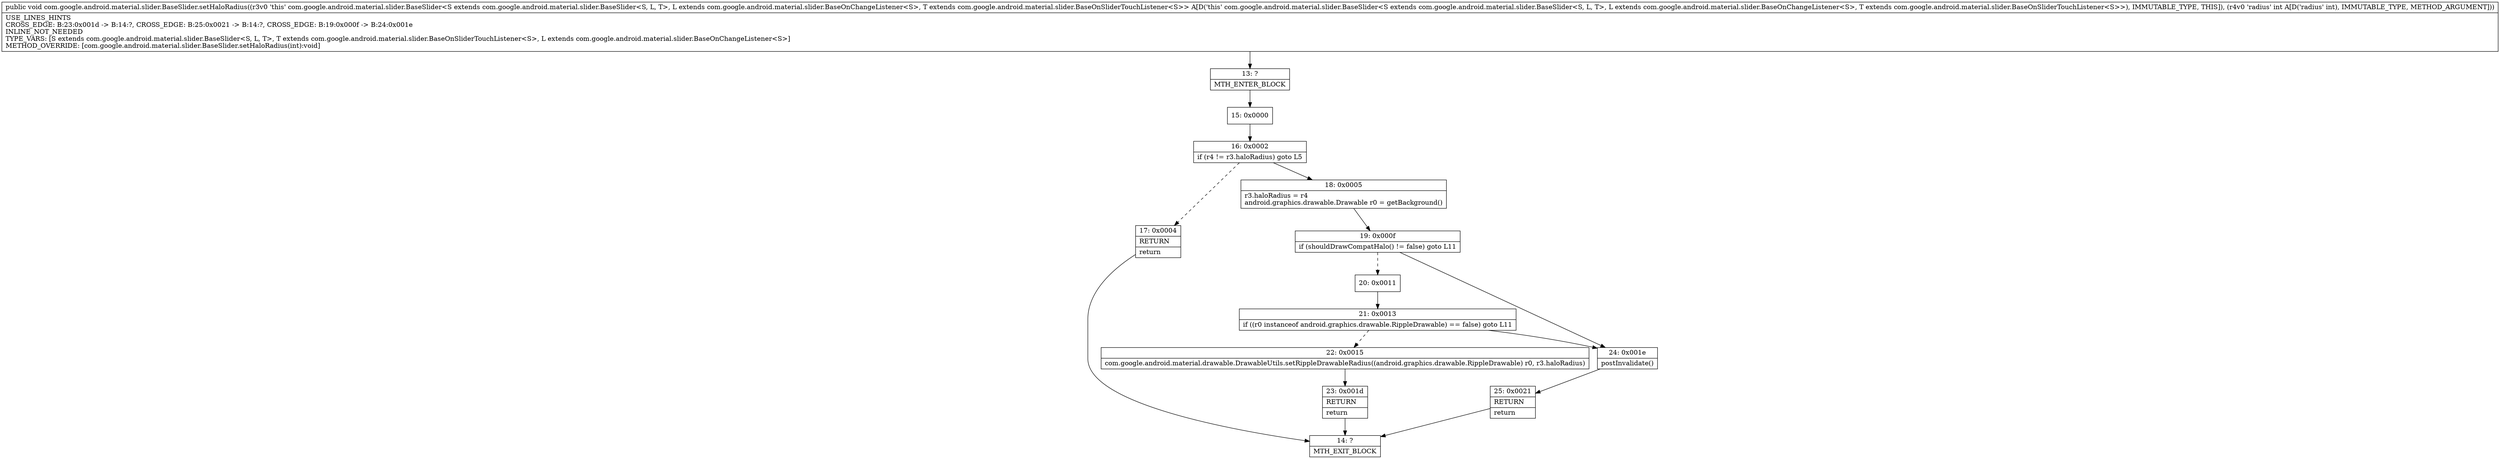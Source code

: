 digraph "CFG forcom.google.android.material.slider.BaseSlider.setHaloRadius(I)V" {
Node_13 [shape=record,label="{13\:\ ?|MTH_ENTER_BLOCK\l}"];
Node_15 [shape=record,label="{15\:\ 0x0000}"];
Node_16 [shape=record,label="{16\:\ 0x0002|if (r4 != r3.haloRadius) goto L5\l}"];
Node_17 [shape=record,label="{17\:\ 0x0004|RETURN\l|return\l}"];
Node_14 [shape=record,label="{14\:\ ?|MTH_EXIT_BLOCK\l}"];
Node_18 [shape=record,label="{18\:\ 0x0005|r3.haloRadius = r4\landroid.graphics.drawable.Drawable r0 = getBackground()\l}"];
Node_19 [shape=record,label="{19\:\ 0x000f|if (shouldDrawCompatHalo() != false) goto L11\l}"];
Node_20 [shape=record,label="{20\:\ 0x0011}"];
Node_21 [shape=record,label="{21\:\ 0x0013|if ((r0 instanceof android.graphics.drawable.RippleDrawable) == false) goto L11\l}"];
Node_22 [shape=record,label="{22\:\ 0x0015|com.google.android.material.drawable.DrawableUtils.setRippleDrawableRadius((android.graphics.drawable.RippleDrawable) r0, r3.haloRadius)\l}"];
Node_23 [shape=record,label="{23\:\ 0x001d|RETURN\l|return\l}"];
Node_24 [shape=record,label="{24\:\ 0x001e|postInvalidate()\l}"];
Node_25 [shape=record,label="{25\:\ 0x0021|RETURN\l|return\l}"];
MethodNode[shape=record,label="{public void com.google.android.material.slider.BaseSlider.setHaloRadius((r3v0 'this' com.google.android.material.slider.BaseSlider\<S extends com.google.android.material.slider.BaseSlider\<S, L, T\>, L extends com.google.android.material.slider.BaseOnChangeListener\<S\>, T extends com.google.android.material.slider.BaseOnSliderTouchListener\<S\>\> A[D('this' com.google.android.material.slider.BaseSlider\<S extends com.google.android.material.slider.BaseSlider\<S, L, T\>, L extends com.google.android.material.slider.BaseOnChangeListener\<S\>, T extends com.google.android.material.slider.BaseOnSliderTouchListener\<S\>\>), IMMUTABLE_TYPE, THIS]), (r4v0 'radius' int A[D('radius' int), IMMUTABLE_TYPE, METHOD_ARGUMENT]))  | USE_LINES_HINTS\lCROSS_EDGE: B:23:0x001d \-\> B:14:?, CROSS_EDGE: B:25:0x0021 \-\> B:14:?, CROSS_EDGE: B:19:0x000f \-\> B:24:0x001e\lINLINE_NOT_NEEDED\lTYPE_VARS: [S extends com.google.android.material.slider.BaseSlider\<S, L, T\>, T extends com.google.android.material.slider.BaseOnSliderTouchListener\<S\>, L extends com.google.android.material.slider.BaseOnChangeListener\<S\>]\lMETHOD_OVERRIDE: [com.google.android.material.slider.BaseSlider.setHaloRadius(int):void]\l}"];
MethodNode -> Node_13;Node_13 -> Node_15;
Node_15 -> Node_16;
Node_16 -> Node_17[style=dashed];
Node_16 -> Node_18;
Node_17 -> Node_14;
Node_18 -> Node_19;
Node_19 -> Node_20[style=dashed];
Node_19 -> Node_24;
Node_20 -> Node_21;
Node_21 -> Node_22[style=dashed];
Node_21 -> Node_24;
Node_22 -> Node_23;
Node_23 -> Node_14;
Node_24 -> Node_25;
Node_25 -> Node_14;
}

